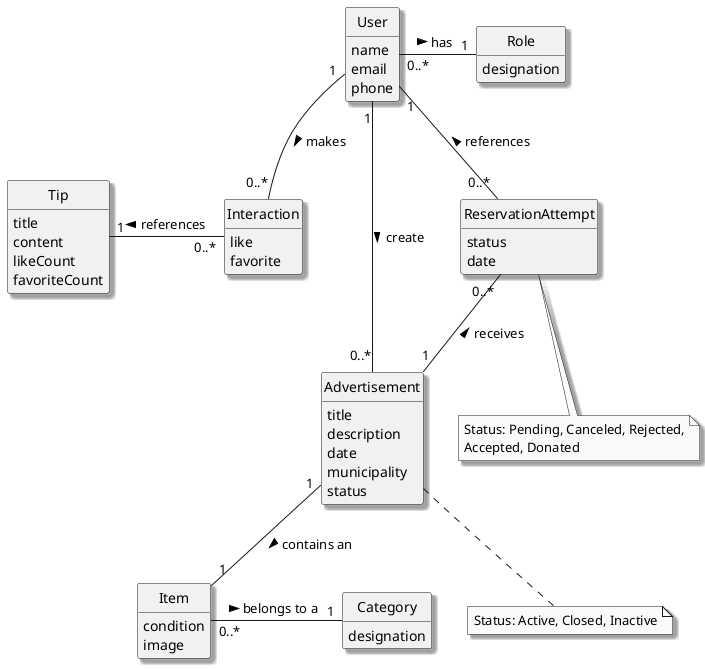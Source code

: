 @startuml
skinparam monochrome true
skinparam packageStyle rectangle
skinparam shadowing true
'skinparam linetype ortho
skinparam classAttributeIconSize 0
hide circle
hide methods
'left to right direction

class User {
    name
    email
    phone
}

class Role {
    designation
}

class Item {
    condition
    image
}

class Category {
    designation
}

class Advertisement{
    title
    description
    date
    municipality
    status
    '(active, closed)
}

class ReservationAttempt {
    status
    '(pending, canceled, rejected, accepted, donated)
    date
}


class Tip {
    title
    content
    likeCount
    favoriteCount
}

class Interaction {
    like
    favorite
}

note bottom of ReservationAttempt
Status: Pending, Canceled, Rejected,
Accepted, Donated
endnote

note bottom of Advertisement
Status: Active, Closed, Inactive
endnote

Item "0..*" -left- "1" Category : belongs to a \t >
Advertisement "1" -- "1" Item : contains an \t >
User "1" -- "0..*" Advertisement : create >
User "1" -- "0..*" ReservationAttempt : references <
ReservationAttempt "0..*" -- "1" Advertisement : receives <
User "1" -- "0..*" Interaction : makes >
Interaction "0..*" -left- "1" Tip : references >
User "0..*" - "1" Role : has \t >
@enduml